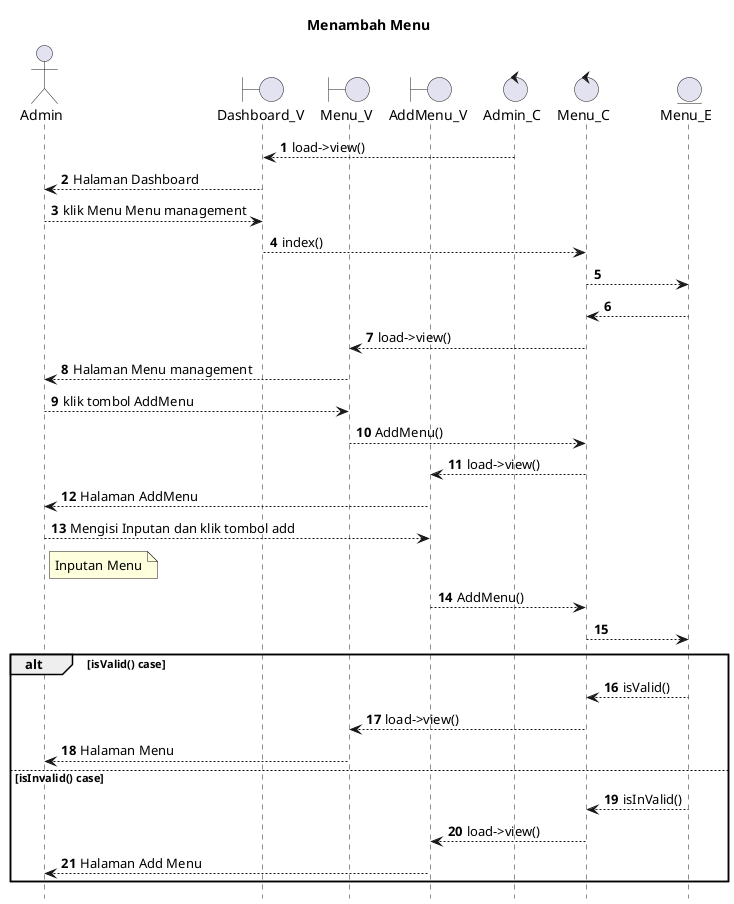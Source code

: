 @startuml

autonumber
hide footbox
title Menambah Menu

Actor Admin
boundary Dashboard_V
boundary Menu_V
boundary AddMenu_V
control Admin_C
control Menu_C
Entity Menu_E

Admin_C --> Dashboard_V: load->view()
Dashboard_V --> Admin: Halaman Dashboard
Admin --> Dashboard_V: klik Menu Menu management
Dashboard_V --> Menu_C: index()
Menu_C --> Menu_E:
    
    Menu_E --> Menu_C:
    Menu_C --> Menu_V: load->view()
    Menu_V --> Admin: Halaman Menu management

Admin --> Menu_V: klik tombol AddMenu
Menu_V --> Menu_C: AddMenu()
Menu_C --> AddMenu_V: load->view()
AddMenu_V --> Admin: Halaman AddMenu

Admin --> AddMenu_V: Mengisi Inputan dan klik tombol add
    note right of Admin
        Inputan Menu
            end note
AddMenu_V --> Menu_C: AddMenu()
Menu_C --> Menu_E:

alt isValid() case
    
    Menu_E --> Menu_C: isValid()
    Menu_C --> Menu_V: load->view()
    Menu_V --> Admin: Halaman Menu

else isInvalid() case
    
    Menu_E --> Menu_C: isInValid()
    Menu_C --> AddMenu_V: load->view()
    AddMenu_V --> Admin: Halaman Add Menu

end
@enduml